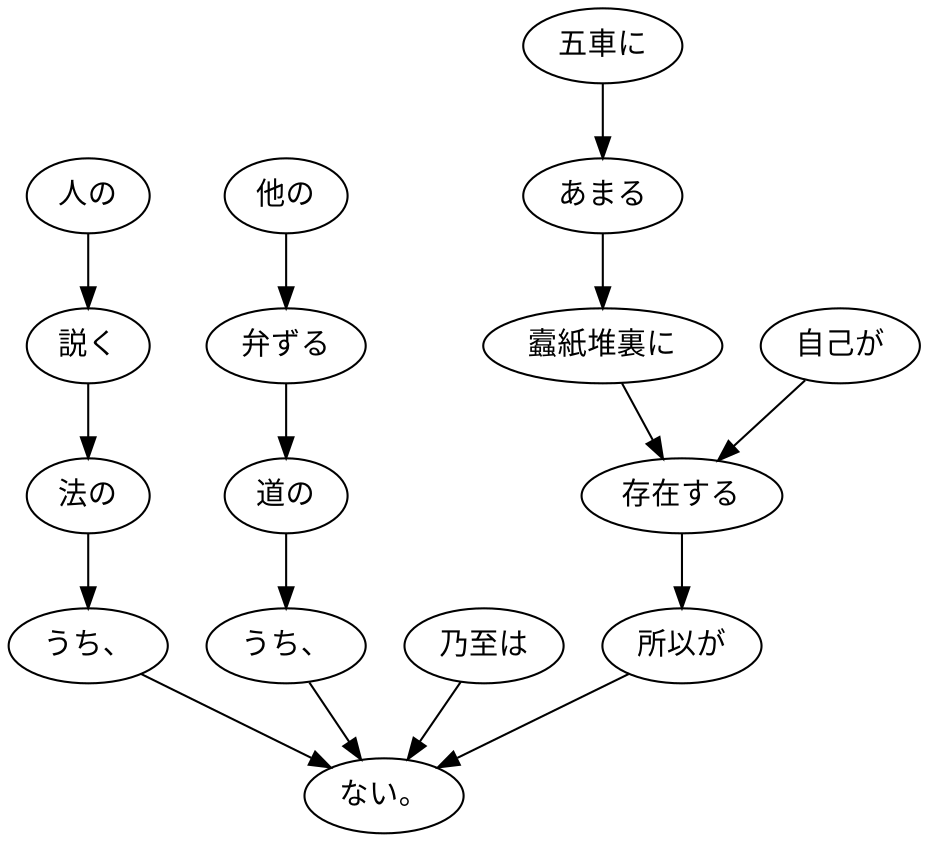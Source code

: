 digraph graph5703 {
	node0 [label="人の"];
	node1 [label="説く"];
	node2 [label="法の"];
	node3 [label="うち、"];
	node4 [label="他の"];
	node5 [label="弁ずる"];
	node6 [label="道の"];
	node7 [label="うち、"];
	node8 [label="乃至は"];
	node9 [label="五車に"];
	node10 [label="あまる"];
	node11 [label="蠧紙堆裏に"];
	node12 [label="自己が"];
	node13 [label="存在する"];
	node14 [label="所以が"];
	node15 [label="ない。"];
	node0 -> node1;
	node1 -> node2;
	node2 -> node3;
	node3 -> node15;
	node4 -> node5;
	node5 -> node6;
	node6 -> node7;
	node7 -> node15;
	node8 -> node15;
	node9 -> node10;
	node10 -> node11;
	node11 -> node13;
	node12 -> node13;
	node13 -> node14;
	node14 -> node15;
}
